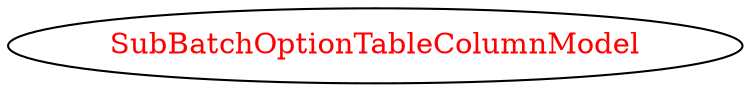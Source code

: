 digraph dependencyGraph {
 concentrate=true;
 ranksep="2.0";
 rankdir="LR"; 
 splines="ortho";
"SubBatchOptionTableColumnModel" [fontcolor="red"];
}
